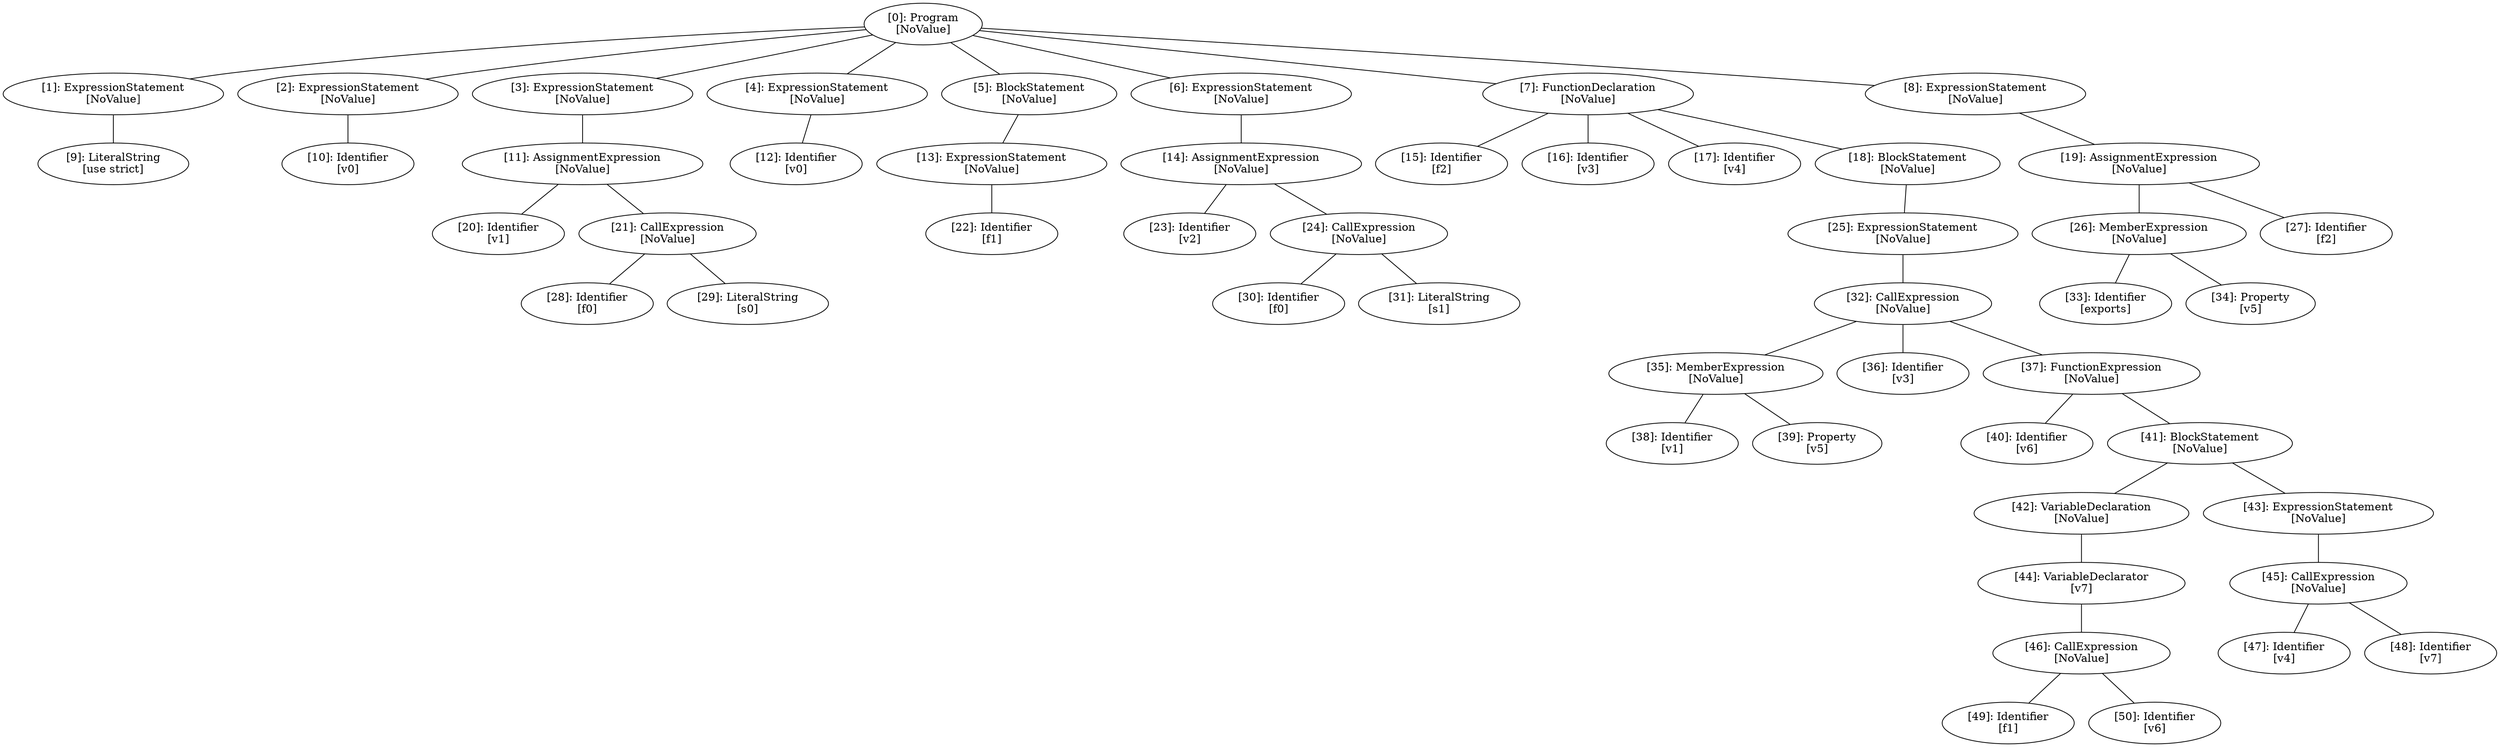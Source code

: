 // Result
graph {
	0 [label="[0]: Program
[NoValue]"]
	1 [label="[1]: ExpressionStatement
[NoValue]"]
	2 [label="[2]: ExpressionStatement
[NoValue]"]
	3 [label="[3]: ExpressionStatement
[NoValue]"]
	4 [label="[4]: ExpressionStatement
[NoValue]"]
	5 [label="[5]: BlockStatement
[NoValue]"]
	6 [label="[6]: ExpressionStatement
[NoValue]"]
	7 [label="[7]: FunctionDeclaration
[NoValue]"]
	8 [label="[8]: ExpressionStatement
[NoValue]"]
	9 [label="[9]: LiteralString
[use strict]"]
	10 [label="[10]: Identifier
[v0]"]
	11 [label="[11]: AssignmentExpression
[NoValue]"]
	12 [label="[12]: Identifier
[v0]"]
	13 [label="[13]: ExpressionStatement
[NoValue]"]
	14 [label="[14]: AssignmentExpression
[NoValue]"]
	15 [label="[15]: Identifier
[f2]"]
	16 [label="[16]: Identifier
[v3]"]
	17 [label="[17]: Identifier
[v4]"]
	18 [label="[18]: BlockStatement
[NoValue]"]
	19 [label="[19]: AssignmentExpression
[NoValue]"]
	20 [label="[20]: Identifier
[v1]"]
	21 [label="[21]: CallExpression
[NoValue]"]
	22 [label="[22]: Identifier
[f1]"]
	23 [label="[23]: Identifier
[v2]"]
	24 [label="[24]: CallExpression
[NoValue]"]
	25 [label="[25]: ExpressionStatement
[NoValue]"]
	26 [label="[26]: MemberExpression
[NoValue]"]
	27 [label="[27]: Identifier
[f2]"]
	28 [label="[28]: Identifier
[f0]"]
	29 [label="[29]: LiteralString
[s0]"]
	30 [label="[30]: Identifier
[f0]"]
	31 [label="[31]: LiteralString
[s1]"]
	32 [label="[32]: CallExpression
[NoValue]"]
	33 [label="[33]: Identifier
[exports]"]
	34 [label="[34]: Property
[v5]"]
	35 [label="[35]: MemberExpression
[NoValue]"]
	36 [label="[36]: Identifier
[v3]"]
	37 [label="[37]: FunctionExpression
[NoValue]"]
	38 [label="[38]: Identifier
[v1]"]
	39 [label="[39]: Property
[v5]"]
	40 [label="[40]: Identifier
[v6]"]
	41 [label="[41]: BlockStatement
[NoValue]"]
	42 [label="[42]: VariableDeclaration
[NoValue]"]
	43 [label="[43]: ExpressionStatement
[NoValue]"]
	44 [label="[44]: VariableDeclarator
[v7]"]
	45 [label="[45]: CallExpression
[NoValue]"]
	46 [label="[46]: CallExpression
[NoValue]"]
	47 [label="[47]: Identifier
[v4]"]
	48 [label="[48]: Identifier
[v7]"]
	49 [label="[49]: Identifier
[f1]"]
	50 [label="[50]: Identifier
[v6]"]
	0 -- 1
	0 -- 2
	0 -- 3
	0 -- 4
	0 -- 5
	0 -- 6
	0 -- 7
	0 -- 8
	1 -- 9
	2 -- 10
	3 -- 11
	4 -- 12
	5 -- 13
	6 -- 14
	7 -- 15
	7 -- 16
	7 -- 17
	7 -- 18
	8 -- 19
	11 -- 20
	11 -- 21
	13 -- 22
	14 -- 23
	14 -- 24
	18 -- 25
	19 -- 26
	19 -- 27
	21 -- 28
	21 -- 29
	24 -- 30
	24 -- 31
	25 -- 32
	26 -- 33
	26 -- 34
	32 -- 35
	32 -- 36
	32 -- 37
	35 -- 38
	35 -- 39
	37 -- 40
	37 -- 41
	41 -- 42
	41 -- 43
	42 -- 44
	43 -- 45
	44 -- 46
	45 -- 47
	45 -- 48
	46 -- 49
	46 -- 50
}
